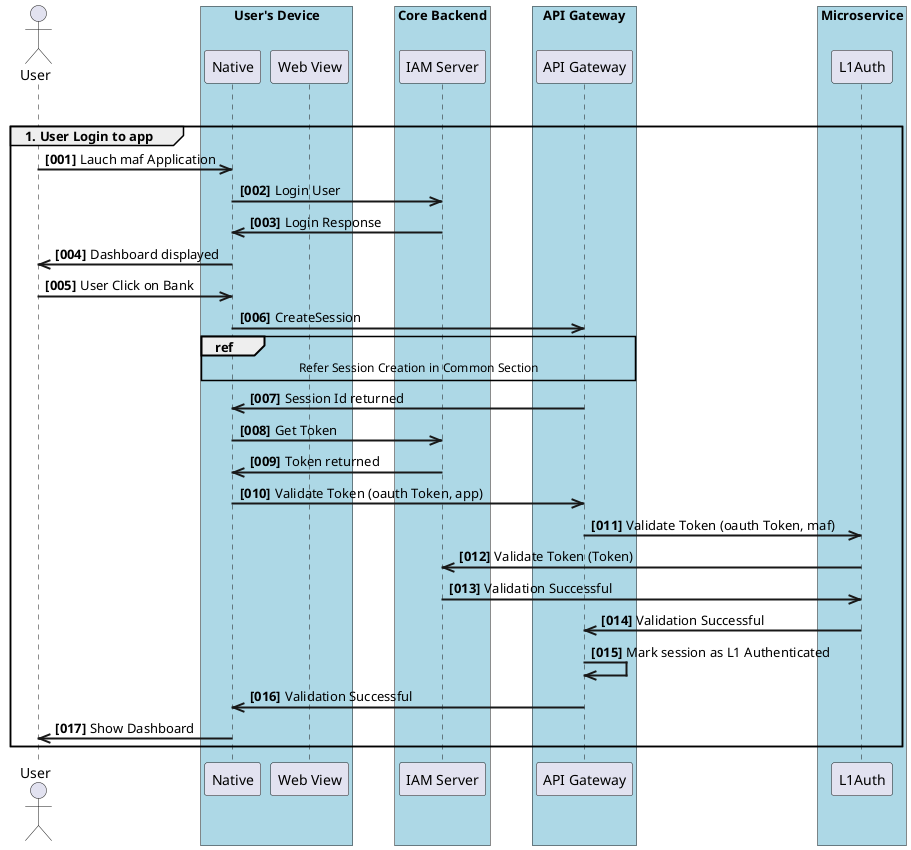 @startuml mobileotp

skinparam BoxPadding 20
skinparam sequenceArrowThickness 2
skinparam SequenceGroupBodyBackgroundColor transparent

actor User
box "User's Device" #LightBlue
    participant "Native" as V
    participant "Web View" as W
end box


box "Core Backend" #LightBlue
    participant "IAM Server" as myjio
end box

box "API Gateway" #LightBlue
    participant "API Gateway" as APIGW
end box


box "Microservice" #LightBlue
    participant "L1Auth" as l1Auth
end box

|||
    
    group 1. User Login to app
        autonumber "<b>[000]</b>"
        User ->> V: Lauch maf Application
        V ->> myjio: Login User
        myjio ->> V: Login Response
        V ->> User: Dashboard displayed
        User ->> V: User Click on Bank
        ' note right of V: Both L1 and L2 Authentication done Successfully
        V ->> APIGW: CreateSession
        ref over V, APIGW : Refer Session Creation in Common Section
        APIGW ->> V: Session Id returned
        V ->> myjio: Get Token
        myjio ->> V: Token returned
        V ->> APIGW: Validate Token (oauth Token, app)
        APIGW ->>l1Auth : Validate Token (oauth Token, maf)
        l1Auth ->> myjio: Validate Token (Token)
        myjio ->> l1Auth: Validation Successful 
        l1Auth ->> APIGW: Validation Successful
        APIGW ->> APIGW: Mark session as L1 Authenticated
        APIGW ->> V: Validation Successful
        V ->> User: Show Dashboard
        
    end


@enduml